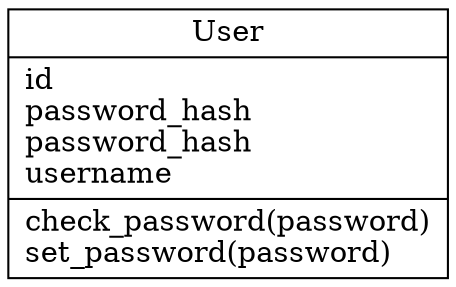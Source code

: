 digraph "classes" {
charset="utf-8"
rankdir=BT
"0" [label="{User|id\lpassword_hash\lpassword_hash\lusername\l|check_password(password)\lset_password(password)\l}", shape="record"];
}
